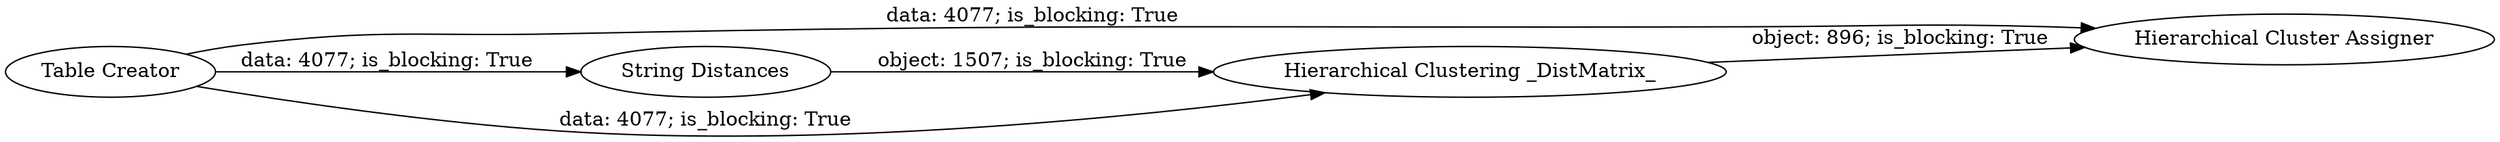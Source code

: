digraph {
	"-2901519580578668530_50" [label="Hierarchical Cluster Assigner"]
	"-2901519580578668530_46" [label="String Distances"]
	"-2901519580578668530_49" [label="Hierarchical Clustering _DistMatrix_"]
	"-2901519580578668530_41" [label="Table Creator"]
	"-2901519580578668530_41" -> "-2901519580578668530_50" [label="data: 4077; is_blocking: True"]
	"-2901519580578668530_49" -> "-2901519580578668530_50" [label="object: 896; is_blocking: True"]
	"-2901519580578668530_46" -> "-2901519580578668530_49" [label="object: 1507; is_blocking: True"]
	"-2901519580578668530_41" -> "-2901519580578668530_49" [label="data: 4077; is_blocking: True"]
	"-2901519580578668530_41" -> "-2901519580578668530_46" [label="data: 4077; is_blocking: True"]
	rankdir=LR
}
